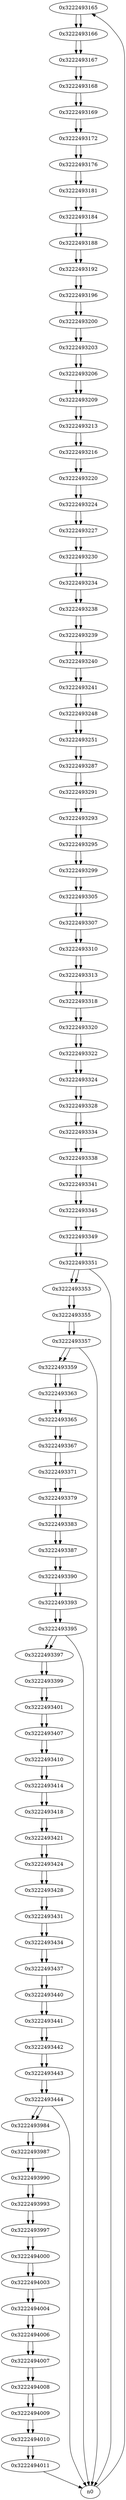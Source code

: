 digraph G{
/* nodes */
  n1 [label="0x3222493165"]
  n2 [label="0x3222493166"]
  n3 [label="0x3222493167"]
  n4 [label="0x3222493168"]
  n5 [label="0x3222493169"]
  n6 [label="0x3222493172"]
  n7 [label="0x3222493176"]
  n8 [label="0x3222493181"]
  n9 [label="0x3222493184"]
  n10 [label="0x3222493188"]
  n11 [label="0x3222493192"]
  n12 [label="0x3222493196"]
  n13 [label="0x3222493200"]
  n14 [label="0x3222493203"]
  n15 [label="0x3222493206"]
  n16 [label="0x3222493209"]
  n17 [label="0x3222493213"]
  n18 [label="0x3222493216"]
  n19 [label="0x3222493220"]
  n20 [label="0x3222493224"]
  n21 [label="0x3222493227"]
  n22 [label="0x3222493230"]
  n23 [label="0x3222493234"]
  n24 [label="0x3222493238"]
  n25 [label="0x3222493239"]
  n26 [label="0x3222493240"]
  n27 [label="0x3222493241"]
  n28 [label="0x3222493248"]
  n29 [label="0x3222493251"]
  n30 [label="0x3222493287"]
  n31 [label="0x3222493291"]
  n32 [label="0x3222493293"]
  n33 [label="0x3222493295"]
  n34 [label="0x3222493299"]
  n35 [label="0x3222493305"]
  n36 [label="0x3222493307"]
  n37 [label="0x3222493310"]
  n38 [label="0x3222493313"]
  n39 [label="0x3222493318"]
  n40 [label="0x3222493320"]
  n41 [label="0x3222493322"]
  n42 [label="0x3222493324"]
  n43 [label="0x3222493328"]
  n44 [label="0x3222493334"]
  n45 [label="0x3222493338"]
  n46 [label="0x3222493341"]
  n47 [label="0x3222493345"]
  n48 [label="0x3222493349"]
  n49 [label="0x3222493351"]
  n50 [label="0x3222493353"]
  n51 [label="0x3222493355"]
  n52 [label="0x3222493357"]
  n53 [label="0x3222493359"]
  n54 [label="0x3222493363"]
  n55 [label="0x3222493365"]
  n56 [label="0x3222493367"]
  n57 [label="0x3222493371"]
  n58 [label="0x3222493379"]
  n59 [label="0x3222493383"]
  n60 [label="0x3222493387"]
  n61 [label="0x3222493390"]
  n62 [label="0x3222493393"]
  n63 [label="0x3222493395"]
  n64 [label="0x3222493397"]
  n65 [label="0x3222493399"]
  n66 [label="0x3222493401"]
  n67 [label="0x3222493407"]
  n68 [label="0x3222493410"]
  n69 [label="0x3222493414"]
  n70 [label="0x3222493418"]
  n71 [label="0x3222493421"]
  n72 [label="0x3222493424"]
  n73 [label="0x3222493428"]
  n74 [label="0x3222493431"]
  n75 [label="0x3222493434"]
  n76 [label="0x3222493437"]
  n77 [label="0x3222493440"]
  n78 [label="0x3222493441"]
  n79 [label="0x3222493442"]
  n80 [label="0x3222493443"]
  n81 [label="0x3222493444"]
  n82 [label="0x3222493984"]
  n83 [label="0x3222493987"]
  n84 [label="0x3222493990"]
  n85 [label="0x3222493993"]
  n86 [label="0x3222493997"]
  n87 [label="0x3222494000"]
  n88 [label="0x3222494003"]
  n89 [label="0x3222494004"]
  n90 [label="0x3222494006"]
  n91 [label="0x3222494007"]
  n92 [label="0x3222494008"]
  n93 [label="0x3222494009"]
  n94 [label="0x3222494010"]
  n95 [label="0x3222494011"]
/* edges */
n1 -> n2;
n0 -> n1;
n2 -> n3;
n1 -> n2;
n3 -> n4;
n2 -> n3;
n4 -> n5;
n3 -> n4;
n5 -> n6;
n4 -> n5;
n6 -> n7;
n5 -> n6;
n7 -> n8;
n6 -> n7;
n8 -> n9;
n7 -> n8;
n9 -> n10;
n8 -> n9;
n10 -> n11;
n9 -> n10;
n11 -> n12;
n10 -> n11;
n12 -> n13;
n11 -> n12;
n13 -> n14;
n12 -> n13;
n14 -> n15;
n13 -> n14;
n15 -> n16;
n14 -> n15;
n16 -> n17;
n15 -> n16;
n17 -> n18;
n16 -> n17;
n18 -> n19;
n17 -> n18;
n19 -> n20;
n18 -> n19;
n20 -> n21;
n19 -> n20;
n21 -> n22;
n20 -> n21;
n22 -> n23;
n21 -> n22;
n23 -> n24;
n22 -> n23;
n24 -> n25;
n23 -> n24;
n25 -> n26;
n24 -> n25;
n26 -> n27;
n25 -> n26;
n27 -> n28;
n26 -> n27;
n28 -> n29;
n27 -> n28;
n29 -> n30;
n28 -> n29;
n30 -> n31;
n29 -> n30;
n31 -> n32;
n30 -> n31;
n32 -> n33;
n31 -> n32;
n33 -> n34;
n32 -> n33;
n34 -> n35;
n33 -> n34;
n35 -> n36;
n34 -> n35;
n36 -> n37;
n35 -> n36;
n37 -> n38;
n36 -> n37;
n38 -> n39;
n37 -> n38;
n39 -> n40;
n38 -> n39;
n40 -> n41;
n39 -> n40;
n41 -> n42;
n40 -> n41;
n42 -> n43;
n41 -> n42;
n43 -> n44;
n42 -> n43;
n44 -> n45;
n43 -> n44;
n45 -> n46;
n44 -> n45;
n46 -> n47;
n45 -> n46;
n47 -> n48;
n46 -> n47;
n48 -> n49;
n47 -> n48;
n49 -> n50;
n49 -> n0;
n48 -> n49;
n50 -> n51;
n49 -> n50;
n51 -> n52;
n50 -> n51;
n52 -> n53;
n52 -> n0;
n51 -> n52;
n53 -> n54;
n52 -> n53;
n54 -> n55;
n53 -> n54;
n55 -> n56;
n54 -> n55;
n56 -> n57;
n55 -> n56;
n57 -> n58;
n56 -> n57;
n58 -> n59;
n57 -> n58;
n59 -> n60;
n58 -> n59;
n60 -> n61;
n59 -> n60;
n61 -> n62;
n60 -> n61;
n62 -> n63;
n61 -> n62;
n63 -> n64;
n63 -> n0;
n62 -> n63;
n64 -> n65;
n63 -> n64;
n65 -> n66;
n64 -> n65;
n66 -> n67;
n65 -> n66;
n67 -> n68;
n66 -> n67;
n68 -> n69;
n67 -> n68;
n69 -> n70;
n68 -> n69;
n70 -> n71;
n69 -> n70;
n71 -> n72;
n70 -> n71;
n72 -> n73;
n71 -> n72;
n73 -> n74;
n72 -> n73;
n74 -> n75;
n73 -> n74;
n75 -> n76;
n74 -> n75;
n76 -> n77;
n75 -> n76;
n77 -> n78;
n76 -> n77;
n78 -> n79;
n77 -> n78;
n79 -> n80;
n78 -> n79;
n80 -> n81;
n79 -> n80;
n81 -> n82;
n81 -> n0;
n80 -> n81;
n82 -> n83;
n81 -> n82;
n83 -> n84;
n82 -> n83;
n84 -> n85;
n83 -> n84;
n85 -> n86;
n84 -> n85;
n86 -> n87;
n85 -> n86;
n87 -> n88;
n86 -> n87;
n88 -> n89;
n87 -> n88;
n89 -> n90;
n88 -> n89;
n90 -> n91;
n89 -> n90;
n91 -> n92;
n90 -> n91;
n92 -> n93;
n91 -> n92;
n93 -> n94;
n92 -> n93;
n94 -> n95;
n93 -> n94;
n95 -> n0;
n94 -> n95;
}
